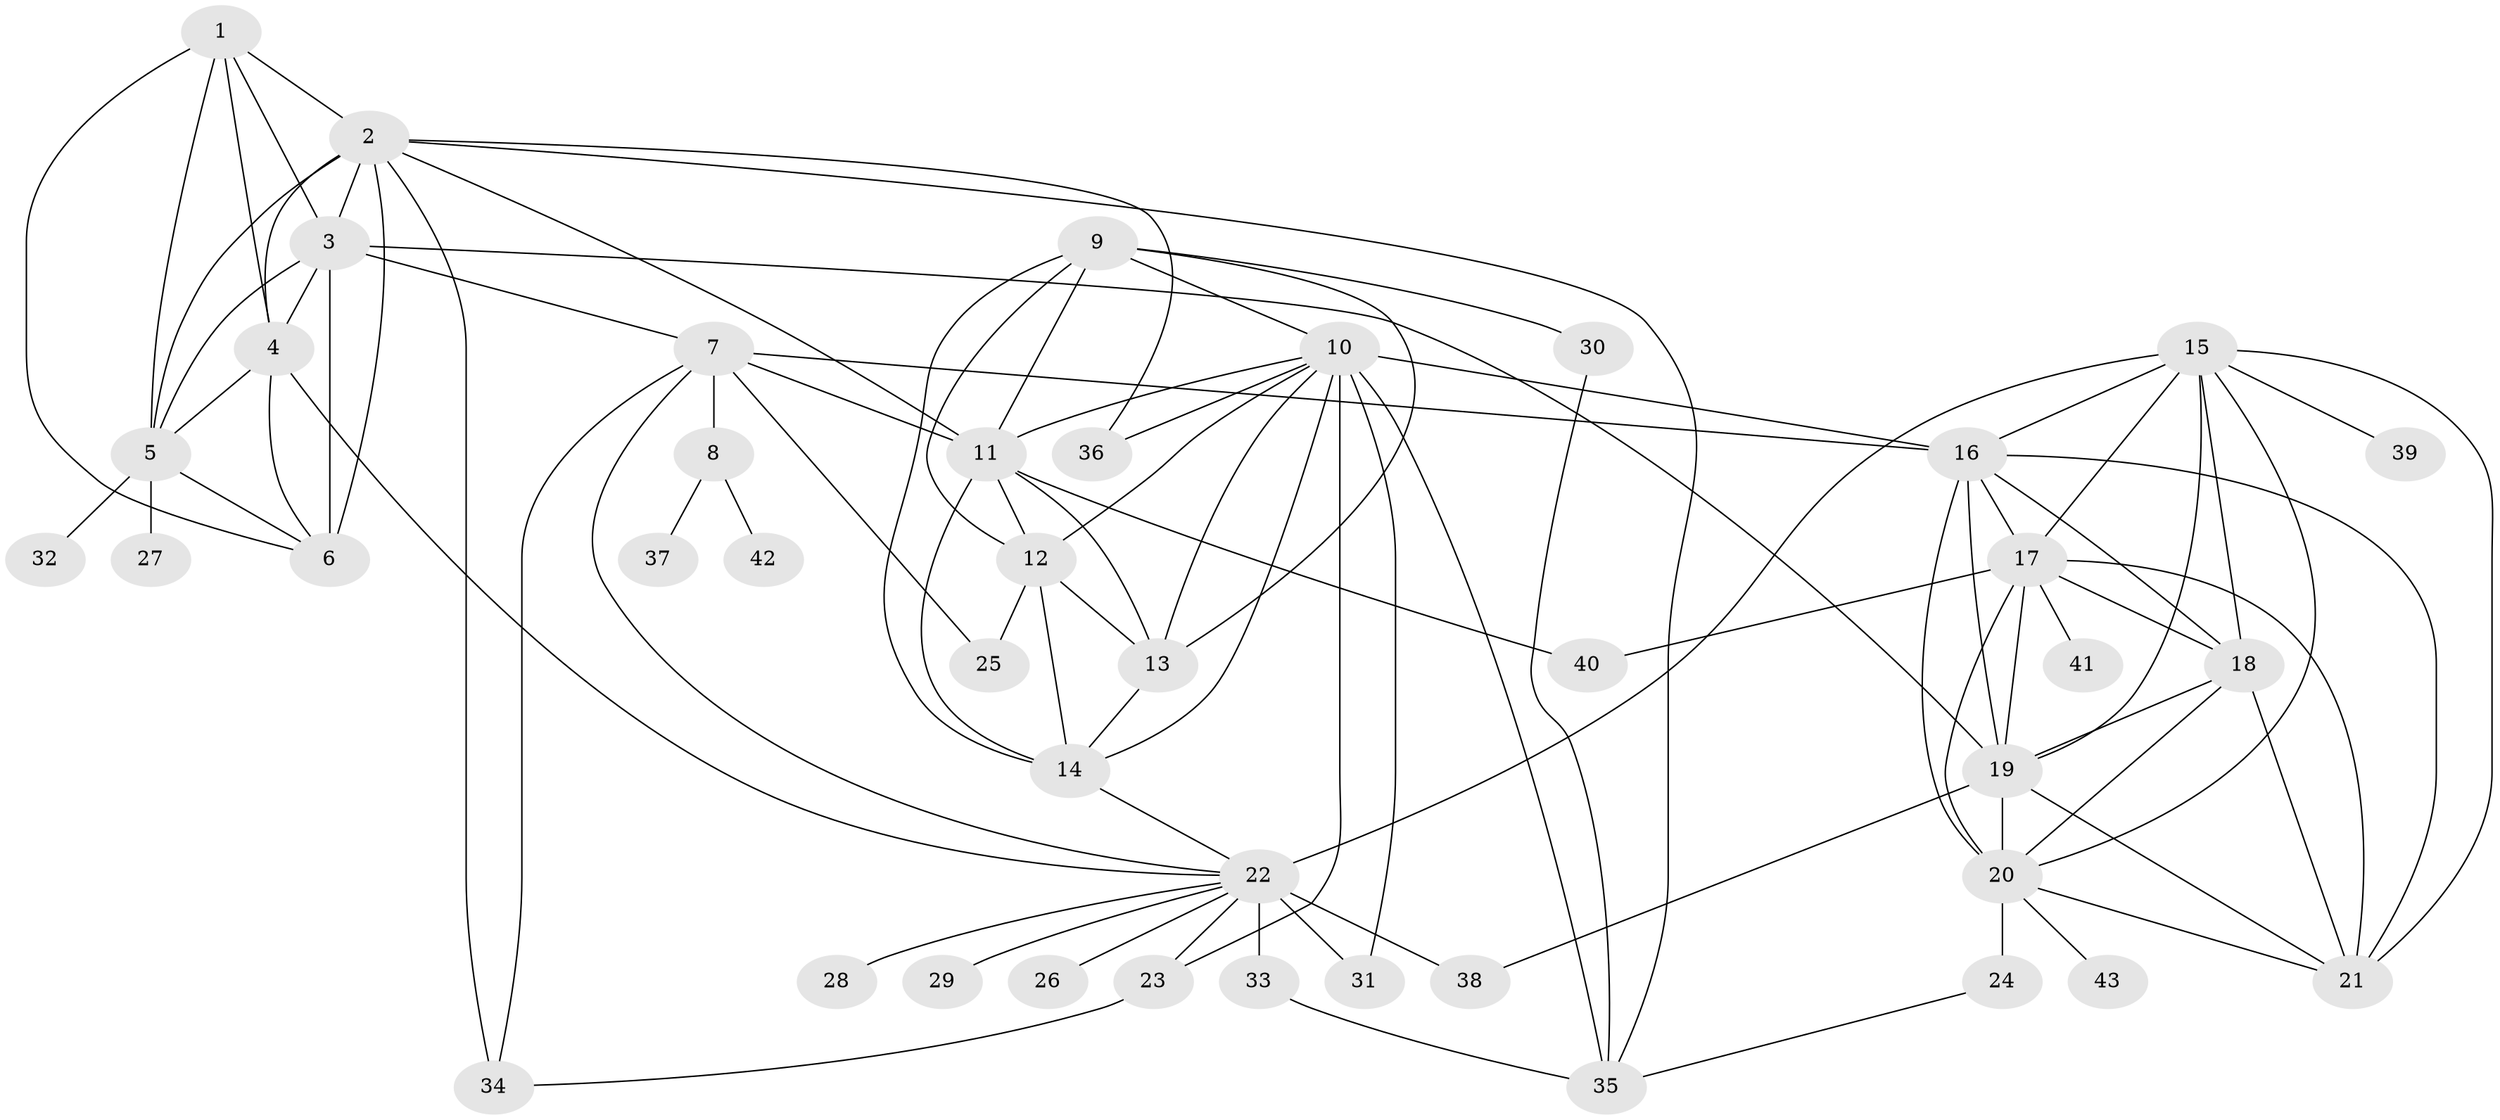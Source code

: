 // original degree distribution, {9: 0.05, 7: 0.03571428571428571, 11: 0.02857142857142857, 8: 0.04285714285714286, 13: 0.02142857142857143, 10: 0.05, 17: 0.007142857142857143, 12: 0.007142857142857143, 6: 0.014285714285714285, 1: 0.5928571428571429, 2: 0.12142857142857143, 4: 0.007142857142857143, 3: 0.014285714285714285, 5: 0.007142857142857143}
// Generated by graph-tools (version 1.1) at 2025/52/03/04/25 22:52:07]
// undirected, 43 vertices, 95 edges
graph export_dot {
  node [color=gray90,style=filled];
  1;
  2;
  3;
  4;
  5;
  6;
  7;
  8;
  9;
  10;
  11;
  12;
  13;
  14;
  15;
  16;
  17;
  18;
  19;
  20;
  21;
  22;
  23;
  24;
  25;
  26;
  27;
  28;
  29;
  30;
  31;
  32;
  33;
  34;
  35;
  36;
  37;
  38;
  39;
  40;
  41;
  42;
  43;
  1 -- 2 [weight=2.0];
  1 -- 3 [weight=1.0];
  1 -- 4 [weight=1.0];
  1 -- 5 [weight=1.0];
  1 -- 6 [weight=1.0];
  2 -- 3 [weight=2.0];
  2 -- 4 [weight=2.0];
  2 -- 5 [weight=2.0];
  2 -- 6 [weight=3.0];
  2 -- 11 [weight=1.0];
  2 -- 34 [weight=2.0];
  2 -- 35 [weight=1.0];
  2 -- 36 [weight=1.0];
  3 -- 4 [weight=1.0];
  3 -- 5 [weight=1.0];
  3 -- 6 [weight=1.0];
  3 -- 7 [weight=1.0];
  3 -- 19 [weight=1.0];
  4 -- 5 [weight=1.0];
  4 -- 6 [weight=1.0];
  4 -- 22 [weight=1.0];
  5 -- 6 [weight=1.0];
  5 -- 27 [weight=5.0];
  5 -- 32 [weight=1.0];
  7 -- 8 [weight=6.0];
  7 -- 11 [weight=1.0];
  7 -- 16 [weight=1.0];
  7 -- 22 [weight=2.0];
  7 -- 25 [weight=5.0];
  7 -- 34 [weight=1.0];
  8 -- 37 [weight=1.0];
  8 -- 42 [weight=1.0];
  9 -- 10 [weight=2.0];
  9 -- 11 [weight=2.0];
  9 -- 12 [weight=2.0];
  9 -- 13 [weight=2.0];
  9 -- 14 [weight=2.0];
  9 -- 30 [weight=4.0];
  10 -- 11 [weight=1.0];
  10 -- 12 [weight=1.0];
  10 -- 13 [weight=1.0];
  10 -- 14 [weight=1.0];
  10 -- 16 [weight=1.0];
  10 -- 23 [weight=6.0];
  10 -- 31 [weight=1.0];
  10 -- 35 [weight=1.0];
  10 -- 36 [weight=1.0];
  11 -- 12 [weight=1.0];
  11 -- 13 [weight=1.0];
  11 -- 14 [weight=1.0];
  11 -- 40 [weight=1.0];
  12 -- 13 [weight=1.0];
  12 -- 14 [weight=1.0];
  12 -- 25 [weight=1.0];
  13 -- 14 [weight=1.0];
  14 -- 22 [weight=1.0];
  15 -- 16 [weight=1.0];
  15 -- 17 [weight=1.0];
  15 -- 18 [weight=1.0];
  15 -- 19 [weight=1.0];
  15 -- 20 [weight=1.0];
  15 -- 21 [weight=1.0];
  15 -- 22 [weight=1.0];
  15 -- 39 [weight=1.0];
  16 -- 17 [weight=1.0];
  16 -- 18 [weight=1.0];
  16 -- 19 [weight=1.0];
  16 -- 20 [weight=1.0];
  16 -- 21 [weight=1.0];
  17 -- 18 [weight=1.0];
  17 -- 19 [weight=1.0];
  17 -- 20 [weight=1.0];
  17 -- 21 [weight=1.0];
  17 -- 40 [weight=2.0];
  17 -- 41 [weight=1.0];
  18 -- 19 [weight=1.0];
  18 -- 20 [weight=1.0];
  18 -- 21 [weight=1.0];
  19 -- 20 [weight=1.0];
  19 -- 21 [weight=1.0];
  19 -- 38 [weight=1.0];
  20 -- 21 [weight=1.0];
  20 -- 24 [weight=5.0];
  20 -- 43 [weight=1.0];
  22 -- 23 [weight=1.0];
  22 -- 26 [weight=2.0];
  22 -- 28 [weight=1.0];
  22 -- 29 [weight=1.0];
  22 -- 31 [weight=4.0];
  22 -- 33 [weight=3.0];
  22 -- 38 [weight=4.0];
  23 -- 34 [weight=1.0];
  24 -- 35 [weight=1.0];
  30 -- 35 [weight=1.0];
  33 -- 35 [weight=1.0];
}
